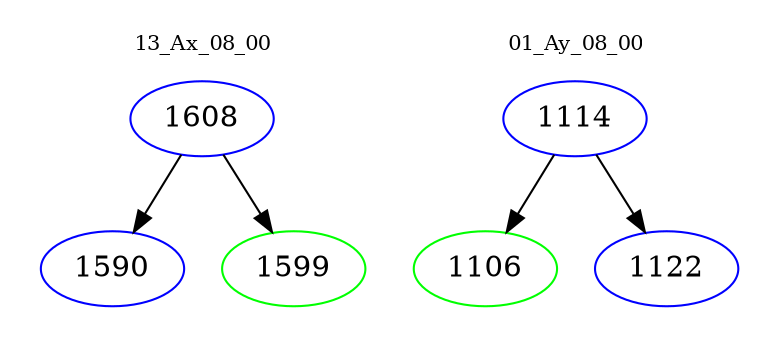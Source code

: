 digraph{
subgraph cluster_0 {
color = white
label = "13_Ax_08_00";
fontsize=10;
T0_1608 [label="1608", color="blue"]
T0_1608 -> T0_1590 [color="black"]
T0_1590 [label="1590", color="blue"]
T0_1608 -> T0_1599 [color="black"]
T0_1599 [label="1599", color="green"]
}
subgraph cluster_1 {
color = white
label = "01_Ay_08_00";
fontsize=10;
T1_1114 [label="1114", color="blue"]
T1_1114 -> T1_1106 [color="black"]
T1_1106 [label="1106", color="green"]
T1_1114 -> T1_1122 [color="black"]
T1_1122 [label="1122", color="blue"]
}
}
